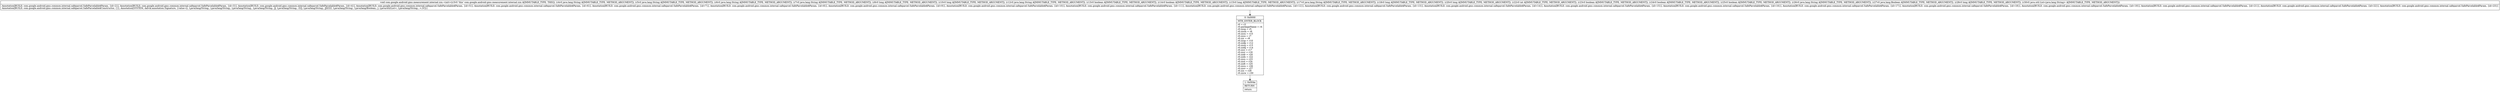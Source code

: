 digraph "CFG forcom.google.android.gms.measurement.internal.zzn.\<init\>(Ljava\/lang\/String;Ljava\/lang\/String;Ljava\/lang\/String;Ljava\/lang\/String;JJLjava\/lang\/String;ZZJLjava\/lang\/String;JJIZZZLjava\/lang\/String;Ljava\/lang\/Boolean;JLjava\/util\/List;)V" {
Node_0 [shape=record,label="{0\:\ 0x0000|MTH_ENTER_BLOCK\l|r0 = r3\lr0.packageName = r4\lr0.zzcg = r5\lr0.zzcm = r6\lr0.zzcn = r15\lr0.zzco = r7\lr0.zzr = r8\lr0.zzcp = r10\lr0.zzdp = r12\lr0.zzcq = r13\lr0.zzdq = r14\lr0.zzci = r17\lr0.zzcr = r18\lr0.zzdr = r20\lr0.zzds = r22\lr0.zzcs = r23\lr0.zzct = r24\lr0.zzdt = r25\lr0.zzcu = r26\lr0.zzcv = r27\lr0.zzs = r28\lr0.zzcw = r30\l}"];
Node_1 [shape=record,label="{1\:\ 0x004e|RETURN\l|return\l}"];
MethodNode[shape=record,label="{void com.google.android.gms.measurement.internal.zzn.\<init\>((r3v0 'this' com.google.android.gms.measurement.internal.zzn A[IMMUTABLE_TYPE, THIS]), (r4v0 java.lang.String A[IMMUTABLE_TYPE, METHOD_ARGUMENT]), (r5v0 java.lang.String A[IMMUTABLE_TYPE, METHOD_ARGUMENT]), (r6v0 java.lang.String A[IMMUTABLE_TYPE, METHOD_ARGUMENT]), (r7v0 java.lang.String A[IMMUTABLE_TYPE, METHOD_ARGUMENT]), (r8v0 long A[IMMUTABLE_TYPE, METHOD_ARGUMENT]), (r10v0 long A[IMMUTABLE_TYPE, METHOD_ARGUMENT]), (r12v0 java.lang.String A[IMMUTABLE_TYPE, METHOD_ARGUMENT]), (r13v0 boolean A[IMMUTABLE_TYPE, METHOD_ARGUMENT]), (r14v0 boolean A[IMMUTABLE_TYPE, METHOD_ARGUMENT]), (r15v0 long A[IMMUTABLE_TYPE, METHOD_ARGUMENT]), (r17v0 java.lang.String A[IMMUTABLE_TYPE, METHOD_ARGUMENT]), (r18v0 long A[IMMUTABLE_TYPE, METHOD_ARGUMENT]), (r20v0 long A[IMMUTABLE_TYPE, METHOD_ARGUMENT]), (r22v0 int A[IMMUTABLE_TYPE, METHOD_ARGUMENT]), (r23v0 boolean A[IMMUTABLE_TYPE, METHOD_ARGUMENT]), (r24v0 boolean A[IMMUTABLE_TYPE, METHOD_ARGUMENT]), (r25v0 boolean A[IMMUTABLE_TYPE, METHOD_ARGUMENT]), (r26v0 java.lang.String A[IMMUTABLE_TYPE, METHOD_ARGUMENT]), (r27v0 java.lang.Boolean A[IMMUTABLE_TYPE, METHOD_ARGUMENT]), (r28v0 long A[IMMUTABLE_TYPE, METHOD_ARGUMENT]), (r30v0 java.util.List\<java.lang.String\> A[IMMUTABLE_TYPE, METHOD_ARGUMENT]))  | Annotation[BUILD, com.google.android.gms.common.internal.safeparcel.SafeParcelable$Param, \{id=2\}], Annotation[BUILD, com.google.android.gms.common.internal.safeparcel.SafeParcelable$Param, \{id=3\}], Annotation[BUILD, com.google.android.gms.common.internal.safeparcel.SafeParcelable$Param, \{id=4\}], Annotation[BUILD, com.google.android.gms.common.internal.safeparcel.SafeParcelable$Param, \{id=5\}], Annotation[BUILD, com.google.android.gms.common.internal.safeparcel.SafeParcelable$Param, \{id=6\}], Annotation[BUILD, com.google.android.gms.common.internal.safeparcel.SafeParcelable$Param, \{id=7\}], Annotation[BUILD, com.google.android.gms.common.internal.safeparcel.SafeParcelable$Param, \{id=8\}], Annotation[BUILD, com.google.android.gms.common.internal.safeparcel.SafeParcelable$Param, \{id=9\}], Annotation[BUILD, com.google.android.gms.common.internal.safeparcel.SafeParcelable$Param, \{id=10\}], Annotation[BUILD, com.google.android.gms.common.internal.safeparcel.SafeParcelable$Param, \{id=11\}], Annotation[BUILD, com.google.android.gms.common.internal.safeparcel.SafeParcelable$Param, \{id=12\}], Annotation[BUILD, com.google.android.gms.common.internal.safeparcel.SafeParcelable$Param, \{id=13\}], Annotation[BUILD, com.google.android.gms.common.internal.safeparcel.SafeParcelable$Param, \{id=14\}], Annotation[BUILD, com.google.android.gms.common.internal.safeparcel.SafeParcelable$Param, \{id=15\}], Annotation[BUILD, com.google.android.gms.common.internal.safeparcel.SafeParcelable$Param, \{id=16\}], Annotation[BUILD, com.google.android.gms.common.internal.safeparcel.SafeParcelable$Param, \{id=17\}], Annotation[BUILD, com.google.android.gms.common.internal.safeparcel.SafeParcelable$Param, \{id=18\}], Annotation[BUILD, com.google.android.gms.common.internal.safeparcel.SafeParcelable$Param, \{id=19\}], Annotation[BUILD, com.google.android.gms.common.internal.safeparcel.SafeParcelable$Param, \{id=21\}], Annotation[BUILD, com.google.android.gms.common.internal.safeparcel.SafeParcelable$Param, \{id=22\}], Annotation[BUILD, com.google.android.gms.common.internal.safeparcel.SafeParcelable$Param, \{id=23\}]\lAnnotation[BUILD, com.google.android.gms.common.internal.safeparcel.SafeParcelable$Constructor, \{\}], Annotation[SYSTEM, dalvik.annotation.Signature, \{value=[(, Ljava\/lang\/String;, Ljava\/lang\/String;, Ljava\/lang\/String;, Ljava\/lang\/String;, JJ, Ljava\/lang\/String;, ZZJ, Ljava\/lang\/String;, JJIZZZ, Ljava\/lang\/String;, Ljava\/lang\/Boolean;, J, Ljava\/util\/List\<, Ljava\/lang\/String;, \>;)V]\}]\l}"];
MethodNode -> Node_0;
Node_0 -> Node_1;
}

